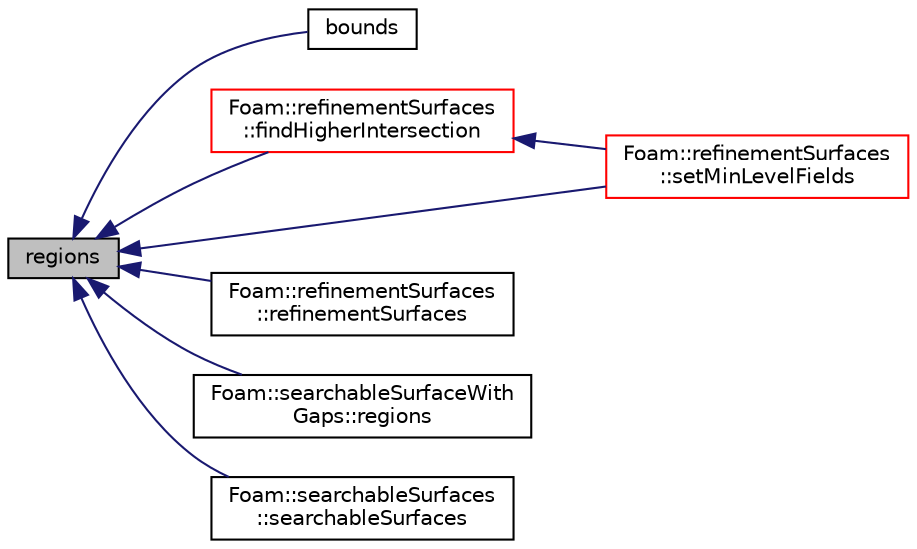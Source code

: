 digraph "regions"
{
  bgcolor="transparent";
  edge [fontname="Helvetica",fontsize="10",labelfontname="Helvetica",labelfontsize="10"];
  node [fontname="Helvetica",fontsize="10",shape=record];
  rankdir="LR";
  Node1 [label="regions",height=0.2,width=0.4,color="black", fillcolor="grey75", style="filled", fontcolor="black"];
  Node1 -> Node2 [dir="back",color="midnightblue",fontsize="10",style="solid",fontname="Helvetica"];
  Node2 [label="bounds",height=0.2,width=0.4,color="black",URL="$a02324.html#ab52ef1a9bdfbce51dd006adeaafbb6ca",tooltip="Return non-const access to the boundBox to allow it to be set. "];
  Node1 -> Node3 [dir="back",color="midnightblue",fontsize="10",style="solid",fontname="Helvetica"];
  Node3 [label="Foam::refinementSurfaces\l::findHigherIntersection",height=0.2,width=0.4,color="red",URL="$a02163.html#a8815ba0055085e9e59336f8acd12fcca",tooltip="Find intersection of edge. Return -1 or first surface. "];
  Node3 -> Node4 [dir="back",color="midnightblue",fontsize="10",style="solid",fontname="Helvetica"];
  Node4 [label="Foam::refinementSurfaces\l::setMinLevelFields",height=0.2,width=0.4,color="red",URL="$a02163.html#ad4b11621a132f1dc63549c371e1afdcd",tooltip="Calculate minLevelFields. "];
  Node1 -> Node5 [dir="back",color="midnightblue",fontsize="10",style="solid",fontname="Helvetica"];
  Node5 [label="Foam::refinementSurfaces\l::refinementSurfaces",height=0.2,width=0.4,color="black",URL="$a02163.html#a3eecea7df2307ad6efac0393c421de74",tooltip="Construct from surfaces and dictionary. "];
  Node1 -> Node6 [dir="back",color="midnightblue",fontsize="10",style="solid",fontname="Helvetica"];
  Node6 [label="Foam::searchableSurfaceWith\lGaps::regions",height=0.2,width=0.4,color="black",URL="$a02332.html#a1f8c09c2c18c30c04fb97dc1cff648b0",tooltip="Names of regions. "];
  Node1 -> Node7 [dir="back",color="midnightblue",fontsize="10",style="solid",fontname="Helvetica"];
  Node7 [label="Foam::searchableSurfaces\l::searchableSurfaces",height=0.2,width=0.4,color="black",URL="$a02328.html#a728d2d5193c640e1884f841fccc9c21f",tooltip="Construct from dictionary and whether to construct names always. "];
  Node1 -> Node4 [dir="back",color="midnightblue",fontsize="10",style="solid",fontname="Helvetica"];
}
